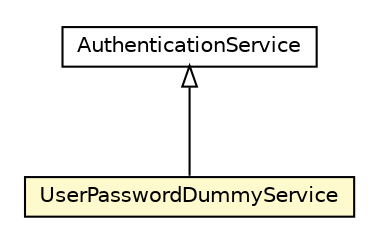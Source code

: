 #!/usr/local/bin/dot
#
# Class diagram 
# Generated by UMLGraph version R5_6-24-gf6e263 (http://www.umlgraph.org/)
#

digraph G {
	edge [fontname="Helvetica",fontsize=10,labelfontname="Helvetica",labelfontsize=10];
	node [fontname="Helvetica",fontsize=10,shape=plaintext];
	nodesep=0.25;
	ranksep=0.5;
	// org.universAAL.ontology.security.AuthenticationService
	c8451958 [label=<<table title="org.universAAL.ontology.security.AuthenticationService" border="0" cellborder="1" cellspacing="0" cellpadding="2" port="p" href="../../../ontology/security/AuthenticationService.html">
		<tr><td><table border="0" cellspacing="0" cellpadding="1">
<tr><td align="center" balign="center"> AuthenticationService </td></tr>
		</table></td></tr>
		</table>>, URL="../../../ontology/security/AuthenticationService.html", fontname="Helvetica", fontcolor="black", fontsize=10.0];
	// org.universAAL.security.authenticator.dummy.UserPasswordDummyService
	c8452753 [label=<<table title="org.universAAL.security.authenticator.dummy.UserPasswordDummyService" border="0" cellborder="1" cellspacing="0" cellpadding="2" port="p" bgcolor="lemonChiffon" href="./UserPasswordDummyService.html">
		<tr><td><table border="0" cellspacing="0" cellpadding="1">
<tr><td align="center" balign="center"> UserPasswordDummyService </td></tr>
		</table></td></tr>
		</table>>, URL="./UserPasswordDummyService.html", fontname="Helvetica", fontcolor="black", fontsize=10.0];
	//org.universAAL.security.authenticator.dummy.UserPasswordDummyService extends org.universAAL.ontology.security.AuthenticationService
	c8451958:p -> c8452753:p [dir=back,arrowtail=empty];
}

